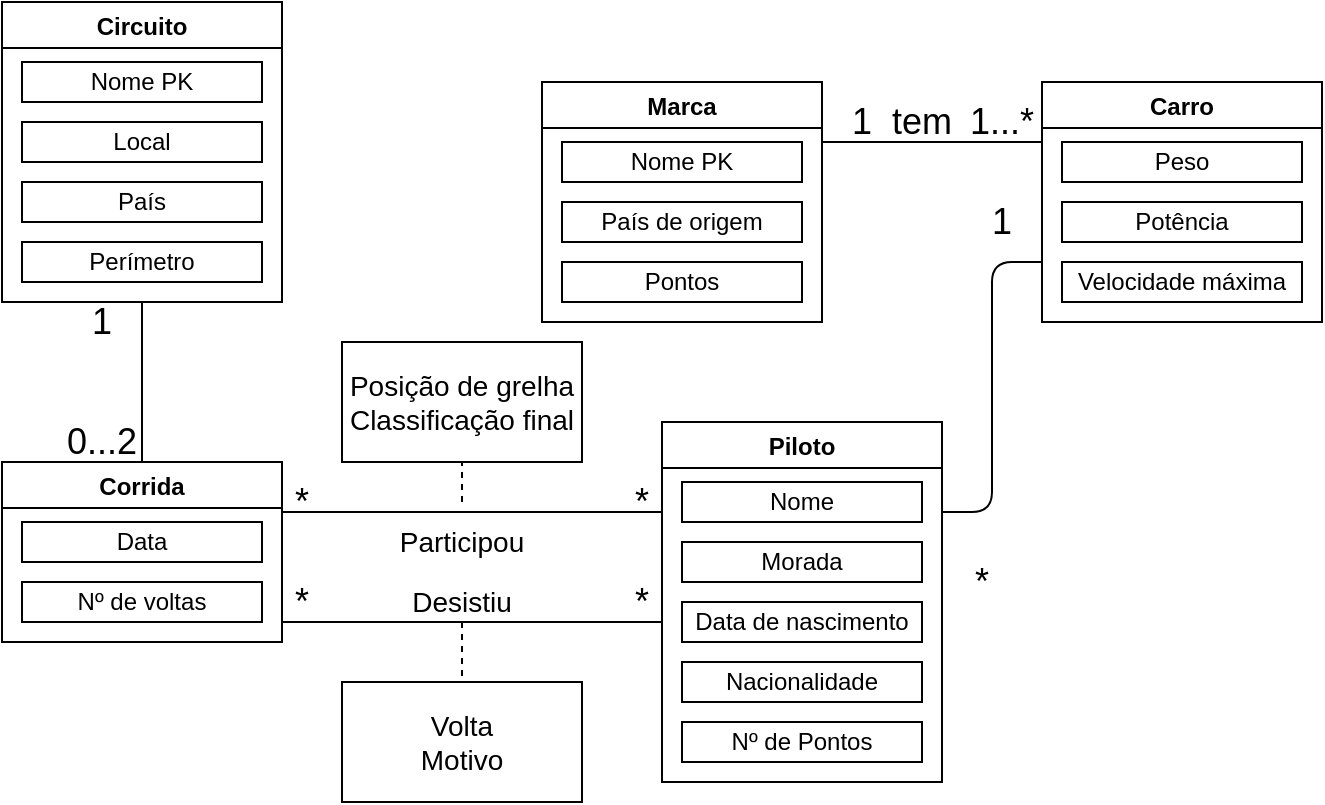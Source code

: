 <mxfile version="15.6.2" type="device"><diagram id="gbTVE-Qj890bRUuq9_Nn" name="Page-1"><mxGraphModel dx="782" dy="468" grid="1" gridSize="10" guides="1" tooltips="1" connect="1" arrows="1" fold="1" page="1" pageScale="1" pageWidth="827" pageHeight="1169" background="none" math="0" shadow="0"><root><mxCell id="0"/><mxCell id="1" parent="0"/><mxCell id="5HTV9AIewseki0muOk2F-12" style="edgeStyle=orthogonalEdgeStyle;rounded=0;orthogonalLoop=1;jettySize=auto;html=1;exitX=1;exitY=0.25;exitDx=0;exitDy=0;entryX=0;entryY=0.25;entryDx=0;entryDy=0;endArrow=none;endFill=0;" edge="1" parent="1" source="5HTV9AIewseki0muOk2F-3" target="5HTV9AIewseki0muOk2F-7"><mxGeometry relative="1" as="geometry"><mxPoint x="530" y="158" as="targetPoint"/></mxGeometry></mxCell><mxCell id="5HTV9AIewseki0muOk2F-3" value="Marca" style="swimlane;" vertex="1" parent="1"><mxGeometry x="280" y="120" width="140" height="120" as="geometry"/></mxCell><mxCell id="5HTV9AIewseki0muOk2F-2" value="Nome PK" style="rounded=0;whiteSpace=wrap;html=1;" vertex="1" parent="5HTV9AIewseki0muOk2F-3"><mxGeometry x="10" y="30" width="120" height="20" as="geometry"/></mxCell><mxCell id="5HTV9AIewseki0muOk2F-4" value="País de origem" style="rounded=0;whiteSpace=wrap;html=1;" vertex="1" parent="5HTV9AIewseki0muOk2F-3"><mxGeometry x="10" y="60" width="120" height="20" as="geometry"/></mxCell><mxCell id="5HTV9AIewseki0muOk2F-6" value="Pontos" style="rounded=0;whiteSpace=wrap;html=1;" vertex="1" parent="5HTV9AIewseki0muOk2F-3"><mxGeometry x="10" y="90" width="120" height="20" as="geometry"/></mxCell><mxCell id="5HTV9AIewseki0muOk2F-7" value="Carro" style="swimlane;" vertex="1" parent="1"><mxGeometry x="530" y="120" width="140" height="120" as="geometry"/></mxCell><mxCell id="5HTV9AIewseki0muOk2F-8" value="Velocidade máxima" style="rounded=0;whiteSpace=wrap;html=1;" vertex="1" parent="5HTV9AIewseki0muOk2F-7"><mxGeometry x="10" y="90" width="120" height="20" as="geometry"/></mxCell><mxCell id="5HTV9AIewseki0muOk2F-9" value="Peso" style="rounded=0;whiteSpace=wrap;html=1;" vertex="1" parent="5HTV9AIewseki0muOk2F-7"><mxGeometry x="10" y="30" width="120" height="20" as="geometry"/></mxCell><mxCell id="5HTV9AIewseki0muOk2F-11" value="Potência" style="rounded=0;whiteSpace=wrap;html=1;" vertex="1" parent="5HTV9AIewseki0muOk2F-7"><mxGeometry x="10" y="60" width="120" height="20" as="geometry"/></mxCell><mxCell id="5HTV9AIewseki0muOk2F-14" value="&lt;font style=&quot;font-size: 18px&quot;&gt;1...*&lt;/font&gt;" style="text;html=1;strokeColor=none;fillColor=none;align=center;verticalAlign=middle;whiteSpace=wrap;rounded=0;fontSize=18;" vertex="1" parent="1"><mxGeometry x="500" y="130" width="20" height="20" as="geometry"/></mxCell><mxCell id="5HTV9AIewseki0muOk2F-18" value="&lt;font style=&quot;font-size: 18px;&quot;&gt;1&lt;/font&gt;" style="text;html=1;strokeColor=none;fillColor=none;align=center;verticalAlign=middle;whiteSpace=wrap;rounded=0;fontSize=18;" vertex="1" parent="1"><mxGeometry x="430" y="130" width="20" height="20" as="geometry"/></mxCell><mxCell id="5HTV9AIewseki0muOk2F-34" style="edgeStyle=orthogonalEdgeStyle;orthogonalLoop=1;jettySize=auto;html=1;exitX=1;exitY=0.25;exitDx=0;exitDy=0;entryX=0;entryY=0.75;entryDx=0;entryDy=0;fontSize=18;strokeColor=default;rounded=1;endArrow=none;endFill=0;" edge="1" parent="1" source="5HTV9AIewseki0muOk2F-23" target="5HTV9AIewseki0muOk2F-7"><mxGeometry relative="1" as="geometry"/></mxCell><mxCell id="5HTV9AIewseki0muOk2F-53" style="edgeStyle=orthogonalEdgeStyle;rounded=0;orthogonalLoop=1;jettySize=auto;html=1;exitX=0;exitY=0.25;exitDx=0;exitDy=0;fontSize=14;endArrow=none;endFill=0;" edge="1" parent="1" source="5HTV9AIewseki0muOk2F-23"><mxGeometry relative="1" as="geometry"><mxPoint x="150" y="335" as="targetPoint"/></mxGeometry></mxCell><mxCell id="5HTV9AIewseki0muOk2F-23" value="Piloto" style="swimlane;" vertex="1" parent="1"><mxGeometry x="340" y="290" width="140" height="180" as="geometry"/></mxCell><mxCell id="5HTV9AIewseki0muOk2F-24" value="Morada" style="rounded=0;whiteSpace=wrap;html=1;" vertex="1" parent="5HTV9AIewseki0muOk2F-23"><mxGeometry x="10" y="60" width="120" height="20" as="geometry"/></mxCell><mxCell id="5HTV9AIewseki0muOk2F-25" value="Nome" style="rounded=0;whiteSpace=wrap;html=1;" vertex="1" parent="5HTV9AIewseki0muOk2F-23"><mxGeometry x="10" y="30" width="120" height="20" as="geometry"/></mxCell><mxCell id="5HTV9AIewseki0muOk2F-29" value="Nacionalidade" style="rounded=0;whiteSpace=wrap;html=1;" vertex="1" parent="5HTV9AIewseki0muOk2F-23"><mxGeometry x="10" y="120" width="120" height="20" as="geometry"/></mxCell><mxCell id="5HTV9AIewseki0muOk2F-30" value="Data de nascimento" style="rounded=0;whiteSpace=wrap;html=1;" vertex="1" parent="5HTV9AIewseki0muOk2F-23"><mxGeometry x="10" y="90" width="120" height="20" as="geometry"/></mxCell><mxCell id="5HTV9AIewseki0muOk2F-32" value="Nº de Pontos" style="rounded=0;whiteSpace=wrap;html=1;" vertex="1" parent="5HTV9AIewseki0muOk2F-23"><mxGeometry x="10" y="150" width="120" height="20" as="geometry"/></mxCell><mxCell id="5HTV9AIewseki0muOk2F-36" value="1" style="text;html=1;strokeColor=none;fillColor=none;align=center;verticalAlign=middle;whiteSpace=wrap;rounded=0;fontSize=18;" vertex="1" parent="1"><mxGeometry x="500" y="180" width="20" height="20" as="geometry"/></mxCell><mxCell id="5HTV9AIewseki0muOk2F-80" style="edgeStyle=orthogonalEdgeStyle;rounded=1;orthogonalLoop=1;jettySize=auto;html=1;exitX=0.5;exitY=0;exitDx=0;exitDy=0;entryX=0.5;entryY=1;entryDx=0;entryDy=0;fontSize=14;endArrow=none;endFill=0;strokeColor=default;" edge="1" parent="1" source="5HTV9AIewseki0muOk2F-37" target="5HTV9AIewseki0muOk2F-71"><mxGeometry relative="1" as="geometry"/></mxCell><mxCell id="5HTV9AIewseki0muOk2F-37" value="Corrida" style="swimlane;" vertex="1" parent="1"><mxGeometry x="10" y="310" width="140" height="90" as="geometry"/></mxCell><mxCell id="5HTV9AIewseki0muOk2F-38" value="Nº de voltas" style="rounded=0;whiteSpace=wrap;html=1;" vertex="1" parent="5HTV9AIewseki0muOk2F-37"><mxGeometry x="10" y="60" width="120" height="20" as="geometry"/></mxCell><mxCell id="5HTV9AIewseki0muOk2F-39" value="Data" style="rounded=0;whiteSpace=wrap;html=1;" vertex="1" parent="5HTV9AIewseki0muOk2F-37"><mxGeometry x="10" y="30" width="120" height="20" as="geometry"/></mxCell><mxCell id="5HTV9AIewseki0muOk2F-43" value="&lt;font style=&quot;font-size: 18px&quot;&gt;tem&lt;/font&gt;" style="text;html=1;strokeColor=none;fillColor=none;align=center;verticalAlign=middle;whiteSpace=wrap;rounded=0;fontSize=18;" vertex="1" parent="1"><mxGeometry x="460" y="130" width="20" height="20" as="geometry"/></mxCell><mxCell id="5HTV9AIewseki0muOk2F-46" value="Posição de grelha&lt;br style=&quot;font-size: 14px;&quot;&gt;Classificação final" style="rounded=0;whiteSpace=wrap;html=1;fontSize=14;" vertex="1" parent="1"><mxGeometry x="180" y="250" width="120" height="60" as="geometry"/></mxCell><mxCell id="5HTV9AIewseki0muOk2F-51" value="" style="endArrow=none;dashed=1;html=1;rounded=0;fontSize=14;entryX=0.5;entryY=1;entryDx=0;entryDy=0;" edge="1" parent="1" target="5HTV9AIewseki0muOk2F-46"><mxGeometry width="50" height="50" relative="1" as="geometry"><mxPoint x="240" y="330" as="sourcePoint"/><mxPoint x="250" y="270" as="targetPoint"/></mxGeometry></mxCell><mxCell id="5HTV9AIewseki0muOk2F-55" style="edgeStyle=orthogonalEdgeStyle;rounded=0;orthogonalLoop=1;jettySize=auto;html=1;fontSize=14;endArrow=none;endFill=0;" edge="1" parent="1"><mxGeometry relative="1" as="geometry"><mxPoint x="150" y="390" as="targetPoint"/><mxPoint x="340" y="390" as="sourcePoint"/></mxGeometry></mxCell><mxCell id="5HTV9AIewseki0muOk2F-56" value="Volta&lt;br&gt;Motivo" style="rounded=0;whiteSpace=wrap;html=1;fontSize=14;" vertex="1" parent="1"><mxGeometry x="180" y="420" width="120" height="60" as="geometry"/></mxCell><mxCell id="5HTV9AIewseki0muOk2F-57" value="" style="endArrow=none;dashed=1;html=1;rounded=0;fontSize=14;startArrow=none;" edge="1" parent="1" target="5HTV9AIewseki0muOk2F-56" source="5HTV9AIewseki0muOk2F-58"><mxGeometry width="50" height="50" relative="1" as="geometry"><mxPoint x="240" y="390" as="sourcePoint"/><mxPoint x="250" y="440" as="targetPoint"/></mxGeometry></mxCell><mxCell id="5HTV9AIewseki0muOk2F-58" value="Desistiu" style="text;html=1;strokeColor=none;fillColor=none;align=center;verticalAlign=middle;whiteSpace=wrap;rounded=0;fontSize=14;" vertex="1" parent="1"><mxGeometry x="210" y="370" width="60" height="20" as="geometry"/></mxCell><mxCell id="5HTV9AIewseki0muOk2F-59" value="" style="endArrow=none;dashed=1;html=1;rounded=0;fontSize=14;" edge="1" parent="1" target="5HTV9AIewseki0muOk2F-58"><mxGeometry width="50" height="50" relative="1" as="geometry"><mxPoint x="240" y="390" as="sourcePoint"/><mxPoint x="240" y="420" as="targetPoint"/></mxGeometry></mxCell><mxCell id="5HTV9AIewseki0muOk2F-60" value="Participou" style="text;html=1;strokeColor=none;fillColor=none;align=center;verticalAlign=middle;whiteSpace=wrap;rounded=0;fontSize=14;" vertex="1" parent="1"><mxGeometry x="210" y="340" width="60" height="20" as="geometry"/></mxCell><mxCell id="5HTV9AIewseki0muOk2F-62" value="&lt;font style=&quot;font-size: 18px&quot;&gt;*&lt;/font&gt;" style="text;html=1;strokeColor=none;fillColor=none;align=center;verticalAlign=middle;whiteSpace=wrap;rounded=0;fontSize=18;" vertex="1" parent="1"><mxGeometry x="150" y="370" width="20" height="20" as="geometry"/></mxCell><mxCell id="5HTV9AIewseki0muOk2F-63" value="&lt;font style=&quot;font-size: 18px&quot;&gt;*&lt;/font&gt;" style="text;html=1;strokeColor=none;fillColor=none;align=center;verticalAlign=middle;whiteSpace=wrap;rounded=0;fontSize=18;" vertex="1" parent="1"><mxGeometry x="490" y="360" width="20" height="20" as="geometry"/></mxCell><mxCell id="5HTV9AIewseki0muOk2F-64" value="&lt;font style=&quot;font-size: 18px&quot;&gt;*&lt;/font&gt;" style="text;html=1;strokeColor=none;fillColor=none;align=center;verticalAlign=middle;whiteSpace=wrap;rounded=0;fontSize=18;" vertex="1" parent="1"><mxGeometry x="150" y="320" width="20" height="20" as="geometry"/></mxCell><mxCell id="5HTV9AIewseki0muOk2F-67" value="&lt;font style=&quot;font-size: 18px&quot;&gt;*&lt;/font&gt;" style="text;html=1;strokeColor=none;fillColor=none;align=center;verticalAlign=middle;whiteSpace=wrap;rounded=0;fontSize=18;" vertex="1" parent="1"><mxGeometry x="320" y="320" width="20" height="20" as="geometry"/></mxCell><mxCell id="5HTV9AIewseki0muOk2F-35" value="&lt;font style=&quot;font-size: 18px&quot;&gt;*&lt;/font&gt;" style="text;html=1;strokeColor=none;fillColor=none;align=center;verticalAlign=middle;whiteSpace=wrap;rounded=0;fontSize=18;" vertex="1" parent="1"><mxGeometry x="320" y="370" width="20" height="20" as="geometry"/></mxCell><mxCell id="5HTV9AIewseki0muOk2F-71" value="Circuito" style="swimlane;" vertex="1" parent="1"><mxGeometry x="10" y="80" width="140" height="150" as="geometry"/></mxCell><mxCell id="5HTV9AIewseki0muOk2F-72" value="Local" style="rounded=0;whiteSpace=wrap;html=1;" vertex="1" parent="5HTV9AIewseki0muOk2F-71"><mxGeometry x="10" y="60" width="120" height="20" as="geometry"/></mxCell><mxCell id="5HTV9AIewseki0muOk2F-73" value="Nome PK" style="rounded=0;whiteSpace=wrap;html=1;" vertex="1" parent="5HTV9AIewseki0muOk2F-71"><mxGeometry x="10" y="30" width="120" height="20" as="geometry"/></mxCell><mxCell id="5HTV9AIewseki0muOk2F-75" value="Perímetro" style="rounded=0;whiteSpace=wrap;html=1;" vertex="1" parent="5HTV9AIewseki0muOk2F-71"><mxGeometry x="10" y="120" width="120" height="20" as="geometry"/></mxCell><mxCell id="5HTV9AIewseki0muOk2F-76" value="País" style="rounded=0;whiteSpace=wrap;html=1;" vertex="1" parent="5HTV9AIewseki0muOk2F-71"><mxGeometry x="10" y="90" width="120" height="20" as="geometry"/></mxCell><mxCell id="5HTV9AIewseki0muOk2F-77" value="&lt;font style=&quot;font-size: 18px&quot;&gt;0...2&lt;/font&gt;" style="text;html=1;strokeColor=none;fillColor=none;align=center;verticalAlign=middle;whiteSpace=wrap;rounded=0;fontSize=18;" vertex="1" parent="1"><mxGeometry x="50" y="290" width="20" height="20" as="geometry"/></mxCell><mxCell id="5HTV9AIewseki0muOk2F-78" value="&lt;font style=&quot;font-size: 18px&quot;&gt;1&lt;/font&gt;" style="text;html=1;strokeColor=none;fillColor=none;align=center;verticalAlign=middle;whiteSpace=wrap;rounded=0;fontSize=18;" vertex="1" parent="1"><mxGeometry x="50" y="230" width="20" height="20" as="geometry"/></mxCell></root></mxGraphModel></diagram></mxfile>